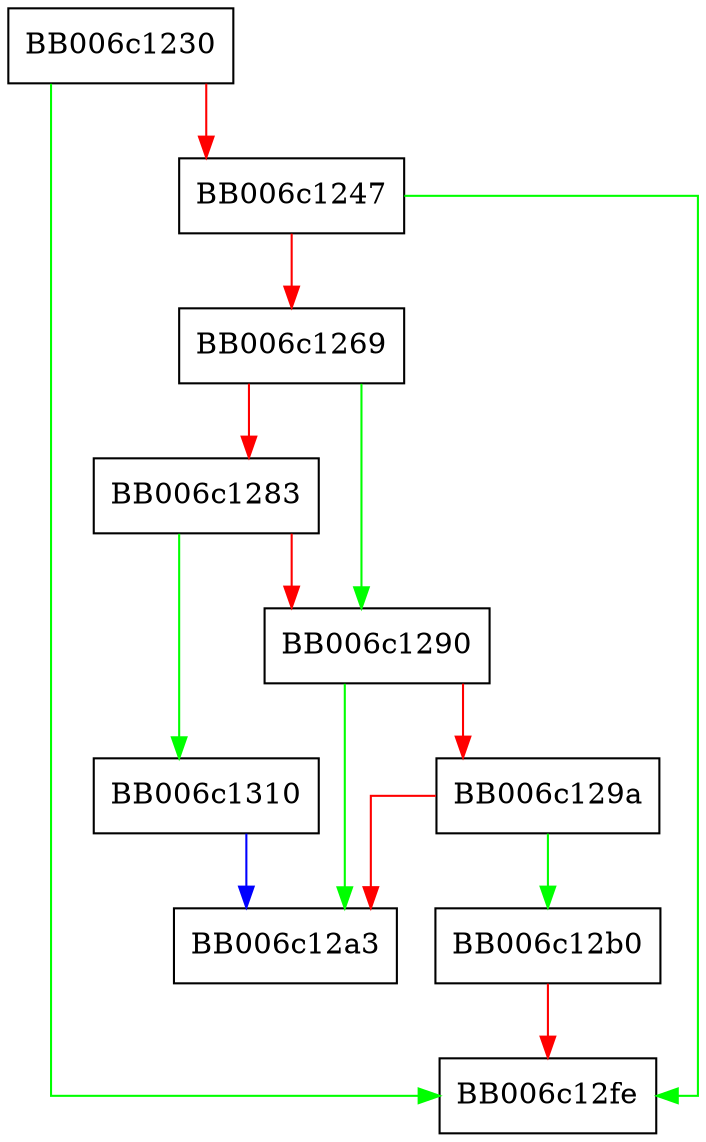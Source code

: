 digraph ecx_dupctx {
  node [shape="box"];
  graph [splines=ortho];
  BB006c1230 -> BB006c12fe [color="green"];
  BB006c1230 -> BB006c1247 [color="red"];
  BB006c1247 -> BB006c12fe [color="green"];
  BB006c1247 -> BB006c1269 [color="red"];
  BB006c1269 -> BB006c1290 [color="green"];
  BB006c1269 -> BB006c1283 [color="red"];
  BB006c1283 -> BB006c1310 [color="green"];
  BB006c1283 -> BB006c1290 [color="red"];
  BB006c1290 -> BB006c12a3 [color="green"];
  BB006c1290 -> BB006c129a [color="red"];
  BB006c129a -> BB006c12b0 [color="green"];
  BB006c129a -> BB006c12a3 [color="red"];
  BB006c12b0 -> BB006c12fe [color="red"];
  BB006c1310 -> BB006c12a3 [color="blue"];
}